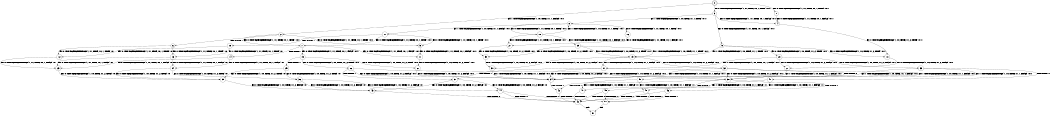 digraph BCG {
size = "7, 10.5";
center = TRUE;
node [shape = circle];
0 [peripheries = 2];
0 -> 1 [label = "EX !0 !ATOMIC_EXCH_BRANCH (1, +1, TRUE, +0, 1, TRUE) !:0:1:"];
0 -> 2 [label = "EX !1 !ATOMIC_EXCH_BRANCH (1, +0, TRUE, +1, 1, FALSE) !:0:1:"];
0 -> 3 [label = "EX !0 !ATOMIC_EXCH_BRANCH (1, +1, TRUE, +0, 1, TRUE) !:0:1:"];
1 -> 4 [label = "EX !0 !ATOMIC_EXCH_BRANCH (1, +1, TRUE, +0, 1, FALSE) !:0:1:"];
2 -> 5 [label = "EX !0 !ATOMIC_EXCH_BRANCH (1, +1, TRUE, +0, 1, TRUE) !:0:1:"];
2 -> 6 [label = "TERMINATE !1"];
2 -> 7 [label = "EX !0 !ATOMIC_EXCH_BRANCH (1, +1, TRUE, +0, 1, TRUE) !:0:1:"];
3 -> 4 [label = "EX !0 !ATOMIC_EXCH_BRANCH (1, +1, TRUE, +0, 1, FALSE) !:0:1:"];
3 -> 8 [label = "EX !1 !ATOMIC_EXCH_BRANCH (1, +0, TRUE, +1, 1, TRUE) !:0:1:"];
3 -> 9 [label = "EX !0 !ATOMIC_EXCH_BRANCH (1, +1, TRUE, +0, 1, FALSE) !:0:1:"];
4 -> 10 [label = "EX !0 !ATOMIC_EXCH_BRANCH (1, +0, TRUE, +1, 2, TRUE) !:0:1:"];
5 -> 11 [label = "EX !0 !ATOMIC_EXCH_BRANCH (1, +1, TRUE, +0, 1, FALSE) !:0:1:"];
6 -> 12 [label = "EX !0 !ATOMIC_EXCH_BRANCH (1, +1, TRUE, +0, 1, TRUE) !:0:"];
6 -> 13 [label = "EX !0 !ATOMIC_EXCH_BRANCH (1, +1, TRUE, +0, 1, TRUE) !:0:"];
7 -> 11 [label = "EX !0 !ATOMIC_EXCH_BRANCH (1, +1, TRUE, +0, 1, FALSE) !:0:1:"];
7 -> 14 [label = "TERMINATE !1"];
7 -> 15 [label = "EX !0 !ATOMIC_EXCH_BRANCH (1, +1, TRUE, +0, 1, FALSE) !:0:1:"];
8 -> 16 [label = "EX !0 !ATOMIC_EXCH_BRANCH (1, +1, TRUE, +0, 1, TRUE) !:0:1:"];
8 -> 17 [label = "EX !1 !ATOMIC_EXCH_BRANCH (1, +0, TRUE, +1, 1, FALSE) !:0:1:"];
8 -> 18 [label = "EX !0 !ATOMIC_EXCH_BRANCH (1, +1, TRUE, +0, 1, TRUE) !:0:1:"];
9 -> 10 [label = "EX !0 !ATOMIC_EXCH_BRANCH (1, +0, TRUE, +1, 2, TRUE) !:0:1:"];
9 -> 19 [label = "EX !1 !ATOMIC_EXCH_BRANCH (1, +0, TRUE, +1, 1, TRUE) !:0:1:"];
9 -> 20 [label = "EX !0 !ATOMIC_EXCH_BRANCH (1, +0, TRUE, +1, 2, TRUE) !:0:1:"];
10 -> 21 [label = "EX !0 !ATOMIC_EXCH_BRANCH (1, +0, TRUE, +1, 2, FALSE) !:0:1:"];
11 -> 22 [label = "EX !0 !ATOMIC_EXCH_BRANCH (1, +0, TRUE, +1, 2, TRUE) !:0:1:"];
12 -> 23 [label = "EX !0 !ATOMIC_EXCH_BRANCH (1, +1, TRUE, +0, 1, FALSE) !:0:"];
13 -> 23 [label = "EX !0 !ATOMIC_EXCH_BRANCH (1, +1, TRUE, +0, 1, FALSE) !:0:"];
13 -> 24 [label = "EX !0 !ATOMIC_EXCH_BRANCH (1, +1, TRUE, +0, 1, FALSE) !:0:"];
14 -> 23 [label = "EX !0 !ATOMIC_EXCH_BRANCH (1, +1, TRUE, +0, 1, FALSE) !:0:"];
14 -> 24 [label = "EX !0 !ATOMIC_EXCH_BRANCH (1, +1, TRUE, +0, 1, FALSE) !:0:"];
15 -> 22 [label = "EX !0 !ATOMIC_EXCH_BRANCH (1, +0, TRUE, +1, 2, TRUE) !:0:1:"];
15 -> 25 [label = "TERMINATE !1"];
15 -> 26 [label = "EX !0 !ATOMIC_EXCH_BRANCH (1, +0, TRUE, +1, 2, TRUE) !:0:1:"];
16 -> 27 [label = "EX !0 !ATOMIC_EXCH_BRANCH (1, +1, TRUE, +0, 1, FALSE) !:0:1:"];
17 -> 5 [label = "EX !0 !ATOMIC_EXCH_BRANCH (1, +1, TRUE, +0, 1, TRUE) !:0:1:"];
17 -> 28 [label = "TERMINATE !1"];
17 -> 7 [label = "EX !0 !ATOMIC_EXCH_BRANCH (1, +1, TRUE, +0, 1, TRUE) !:0:1:"];
18 -> 27 [label = "EX !0 !ATOMIC_EXCH_BRANCH (1, +1, TRUE, +0, 1, FALSE) !:0:1:"];
18 -> 8 [label = "EX !1 !ATOMIC_EXCH_BRANCH (1, +0, TRUE, +1, 1, TRUE) !:0:1:"];
18 -> 29 [label = "EX !0 !ATOMIC_EXCH_BRANCH (1, +1, TRUE, +0, 1, FALSE) !:0:1:"];
19 -> 30 [label = "EX !0 !ATOMIC_EXCH_BRANCH (1, +0, TRUE, +1, 2, FALSE) !:0:1:"];
19 -> 31 [label = "EX !1 !ATOMIC_EXCH_BRANCH (1, +0, TRUE, +1, 1, FALSE) !:0:1:"];
19 -> 32 [label = "EX !0 !ATOMIC_EXCH_BRANCH (1, +0, TRUE, +1, 2, FALSE) !:0:1:"];
20 -> 21 [label = "EX !0 !ATOMIC_EXCH_BRANCH (1, +0, TRUE, +1, 2, FALSE) !:0:1:"];
20 -> 31 [label = "EX !1 !ATOMIC_EXCH_BRANCH (1, +0, TRUE, +1, 1, FALSE) !:0:1:"];
20 -> 33 [label = "EX !0 !ATOMIC_EXCH_BRANCH (1, +0, TRUE, +1, 2, FALSE) !:0:1:"];
21 -> 34 [label = "EX !1 !ATOMIC_EXCH_BRANCH (1, +0, TRUE, +1, 1, FALSE) !:0:1:"];
22 -> 34 [label = "EX !0 !ATOMIC_EXCH_BRANCH (1, +0, TRUE, +1, 2, FALSE) !:0:1:"];
23 -> 35 [label = "EX !0 !ATOMIC_EXCH_BRANCH (1, +0, TRUE, +1, 2, TRUE) !:0:"];
24 -> 35 [label = "EX !0 !ATOMIC_EXCH_BRANCH (1, +0, TRUE, +1, 2, TRUE) !:0:"];
24 -> 36 [label = "EX !0 !ATOMIC_EXCH_BRANCH (1, +0, TRUE, +1, 2, TRUE) !:0:"];
25 -> 35 [label = "EX !0 !ATOMIC_EXCH_BRANCH (1, +0, TRUE, +1, 2, TRUE) !:0:"];
25 -> 36 [label = "EX !0 !ATOMIC_EXCH_BRANCH (1, +0, TRUE, +1, 2, TRUE) !:0:"];
26 -> 34 [label = "EX !0 !ATOMIC_EXCH_BRANCH (1, +0, TRUE, +1, 2, FALSE) !:0:1:"];
26 -> 37 [label = "TERMINATE !1"];
26 -> 38 [label = "EX !0 !ATOMIC_EXCH_BRANCH (1, +0, TRUE, +1, 2, FALSE) !:0:1:"];
27 -> 39 [label = "EX !0 !ATOMIC_EXCH_BRANCH (1, +0, TRUE, +1, 2, TRUE) !:0:1:"];
28 -> 12 [label = "EX !0 !ATOMIC_EXCH_BRANCH (1, +1, TRUE, +0, 1, TRUE) !:0:"];
28 -> 13 [label = "EX !0 !ATOMIC_EXCH_BRANCH (1, +1, TRUE, +0, 1, TRUE) !:0:"];
29 -> 39 [label = "EX !0 !ATOMIC_EXCH_BRANCH (1, +0, TRUE, +1, 2, TRUE) !:0:1:"];
29 -> 19 [label = "EX !1 !ATOMIC_EXCH_BRANCH (1, +0, TRUE, +1, 1, TRUE) !:0:1:"];
29 -> 19 [label = "EX !0 !ATOMIC_EXCH_BRANCH (1, +0, TRUE, +1, 2, TRUE) !:0:1:"];
30 -> 34 [label = "EX !1 !ATOMIC_EXCH_BRANCH (1, +0, TRUE, +1, 1, FALSE) !:0:1:"];
31 -> 34 [label = "EX !0 !ATOMIC_EXCH_BRANCH (1, +0, TRUE, +1, 2, FALSE) !:0:1:"];
31 -> 37 [label = "TERMINATE !1"];
31 -> 38 [label = "EX !0 !ATOMIC_EXCH_BRANCH (1, +0, TRUE, +1, 2, FALSE) !:0:1:"];
32 -> 34 [label = "EX !1 !ATOMIC_EXCH_BRANCH (1, +0, TRUE, +1, 1, FALSE) !:0:1:"];
32 -> 40 [label = "TERMINATE !0"];
32 -> 38 [label = "EX !1 !ATOMIC_EXCH_BRANCH (1, +0, TRUE, +1, 1, FALSE) !:0:1:"];
33 -> 34 [label = "EX !1 !ATOMIC_EXCH_BRANCH (1, +0, TRUE, +1, 1, FALSE) !:0:1:"];
33 -> 41 [label = "TERMINATE !0"];
33 -> 38 [label = "EX !1 !ATOMIC_EXCH_BRANCH (1, +0, TRUE, +1, 1, FALSE) !:0:1:"];
34 -> 42 [label = "TERMINATE !0"];
35 -> 43 [label = "EX !0 !ATOMIC_EXCH_BRANCH (1, +0, TRUE, +1, 2, FALSE) !:0:"];
36 -> 43 [label = "EX !0 !ATOMIC_EXCH_BRANCH (1, +0, TRUE, +1, 2, FALSE) !:0:"];
36 -> 44 [label = "EX !0 !ATOMIC_EXCH_BRANCH (1, +0, TRUE, +1, 2, FALSE) !:0:"];
37 -> 43 [label = "EX !0 !ATOMIC_EXCH_BRANCH (1, +0, TRUE, +1, 2, FALSE) !:0:"];
37 -> 44 [label = "EX !0 !ATOMIC_EXCH_BRANCH (1, +0, TRUE, +1, 2, FALSE) !:0:"];
38 -> 42 [label = "TERMINATE !0"];
38 -> 45 [label = "TERMINATE !1"];
38 -> 46 [label = "TERMINATE !0"];
39 -> 30 [label = "EX !0 !ATOMIC_EXCH_BRANCH (1, +0, TRUE, +1, 2, FALSE) !:0:1:"];
40 -> 47 [label = "EX !1 !ATOMIC_EXCH_BRANCH (1, +0, TRUE, +1, 1, FALSE) !:1:"];
40 -> 48 [label = "EX !1 !ATOMIC_EXCH_BRANCH (1, +0, TRUE, +1, 1, FALSE) !:1:"];
41 -> 47 [label = "EX !1 !ATOMIC_EXCH_BRANCH (1, +0, TRUE, +1, 1, FALSE) !:1:"];
41 -> 48 [label = "EX !1 !ATOMIC_EXCH_BRANCH (1, +0, TRUE, +1, 1, FALSE) !:1:"];
42 -> 49 [label = "TERMINATE !1"];
43 -> 49 [label = "TERMINATE !0"];
44 -> 49 [label = "TERMINATE !0"];
44 -> 50 [label = "TERMINATE !0"];
45 -> 49 [label = "TERMINATE !0"];
45 -> 50 [label = "TERMINATE !0"];
46 -> 49 [label = "TERMINATE !1"];
46 -> 50 [label = "TERMINATE !1"];
47 -> 49 [label = "TERMINATE !1"];
48 -> 49 [label = "TERMINATE !1"];
48 -> 50 [label = "TERMINATE !1"];
49 -> 51 [label = "exit"];
50 -> 51 [label = "exit"];
}

